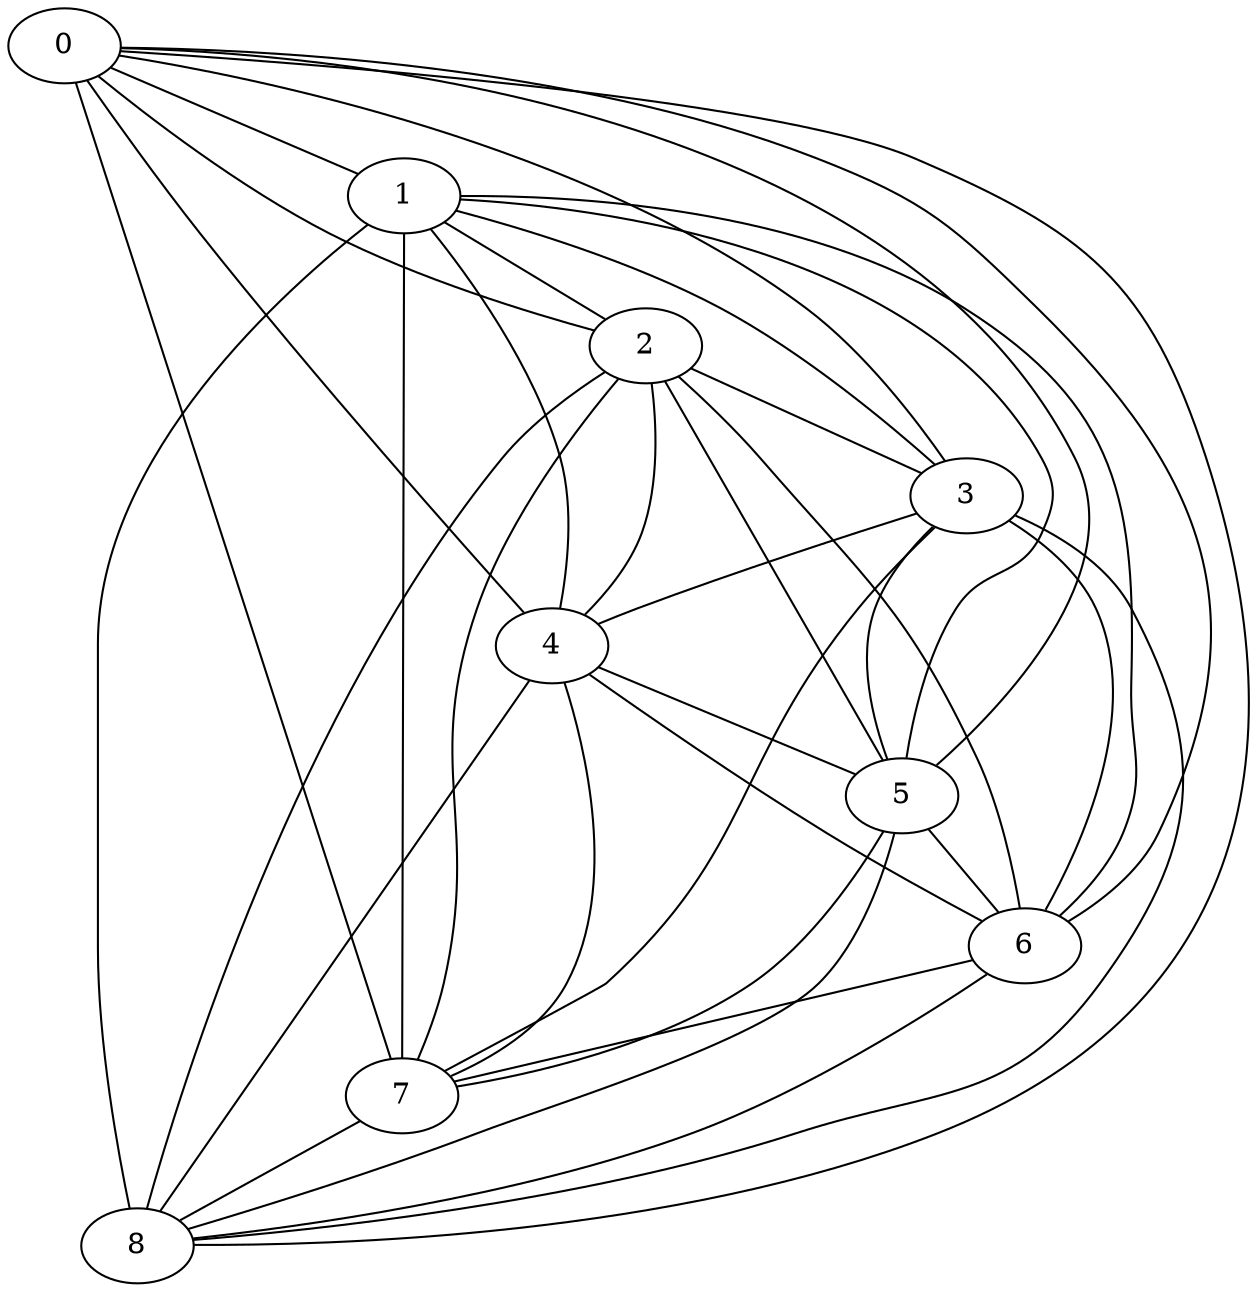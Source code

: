 strict graph  {
0;
1;
2;
3;
4;
5;
6;
7;
8;
0 -- 1  [weight="0.4994605551465554"];
0 -- 2  [weight="0.7335071209512276"];
0 -- 3  [weight="0.48520478438236053"];
0 -- 4  [weight="0.46770655256857535"];
0 -- 5  [weight="0.49867255515323117"];
0 -- 6  [weight="0.47099926157662747"];
0 -- 7  [weight="0.4908618227767336"];
0 -- 8  [weight="0.49027210145478795"];
1 -- 2  [weight="0.49940064584282534"];
1 -- 3  [weight="0.49945796866543385"];
1 -- 4  [weight="0.49945678697938106"];
1 -- 5  [weight="0.4995587224847858"];
1 -- 6  [weight="0.4994986559109311"];
1 -- 7  [weight="0.49939709003843735"];
1 -- 8  [weight="0.49948659031512255"];
2 -- 3  [weight="0.4953569487060596"];
2 -- 4  [weight="0.9345504595731561"];
2 -- 5  [weight="0.9930647224858722"];
2 -- 6  [weight="0.46708509870903325"];
2 -- 7  [weight="0.41068669711139594"];
2 -- 8  [weight="0.4808462652065677"];
3 -- 4  [weight="0.49725615398226114"];
3 -- 5  [weight="0.49767272002938995"];
3 -- 6  [weight="0.49909451831466356"];
3 -- 7  [weight="0.49879049623218047"];
3 -- 8  [weight="0.4989775876629318"];
4 -- 5  [weight="0.49826784428068355"];
4 -- 6  [weight="0.8312548405020113"];
4 -- 7  [weight="0.9772690058619785"];
4 -- 8  [weight="0.4281739902786544"];
5 -- 6  [weight="0.4990337817375749"];
5 -- 7  [weight="0.4925786972552917"];
5 -- 8  [weight="0.49409409936578874"];
6 -- 7  [weight="0.44096104798235247"];
6 -- 8  [weight="0.3436468224034555"];
7 -- 8  [weight="0.30374878974009023"];
}
